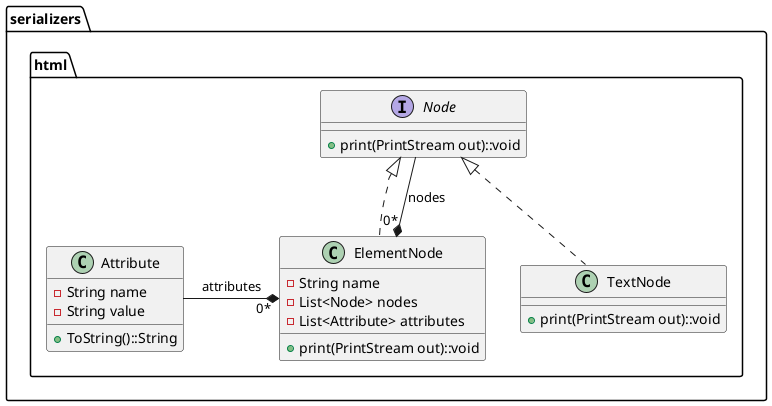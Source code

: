 @startuml
package serializers.html{
interface Node {
    +print(PrintStream out)::void
}
class TextNode {
     +print(PrintStream out)::void
}
class ElementNode {
     -String name
     -List<Node> nodes
     -List<Attribute> attributes
     +print(PrintStream out)::void
}

class Attribute {
     -String name
     -String value
     +ToString()::String
}

Node<|.down.TextNode
Node<|.down.ElementNode
ElementNode "0*" *-up- Node : nodes
ElementNode "   0*" *-left-  Attribute :   attributes
}
@enduml

